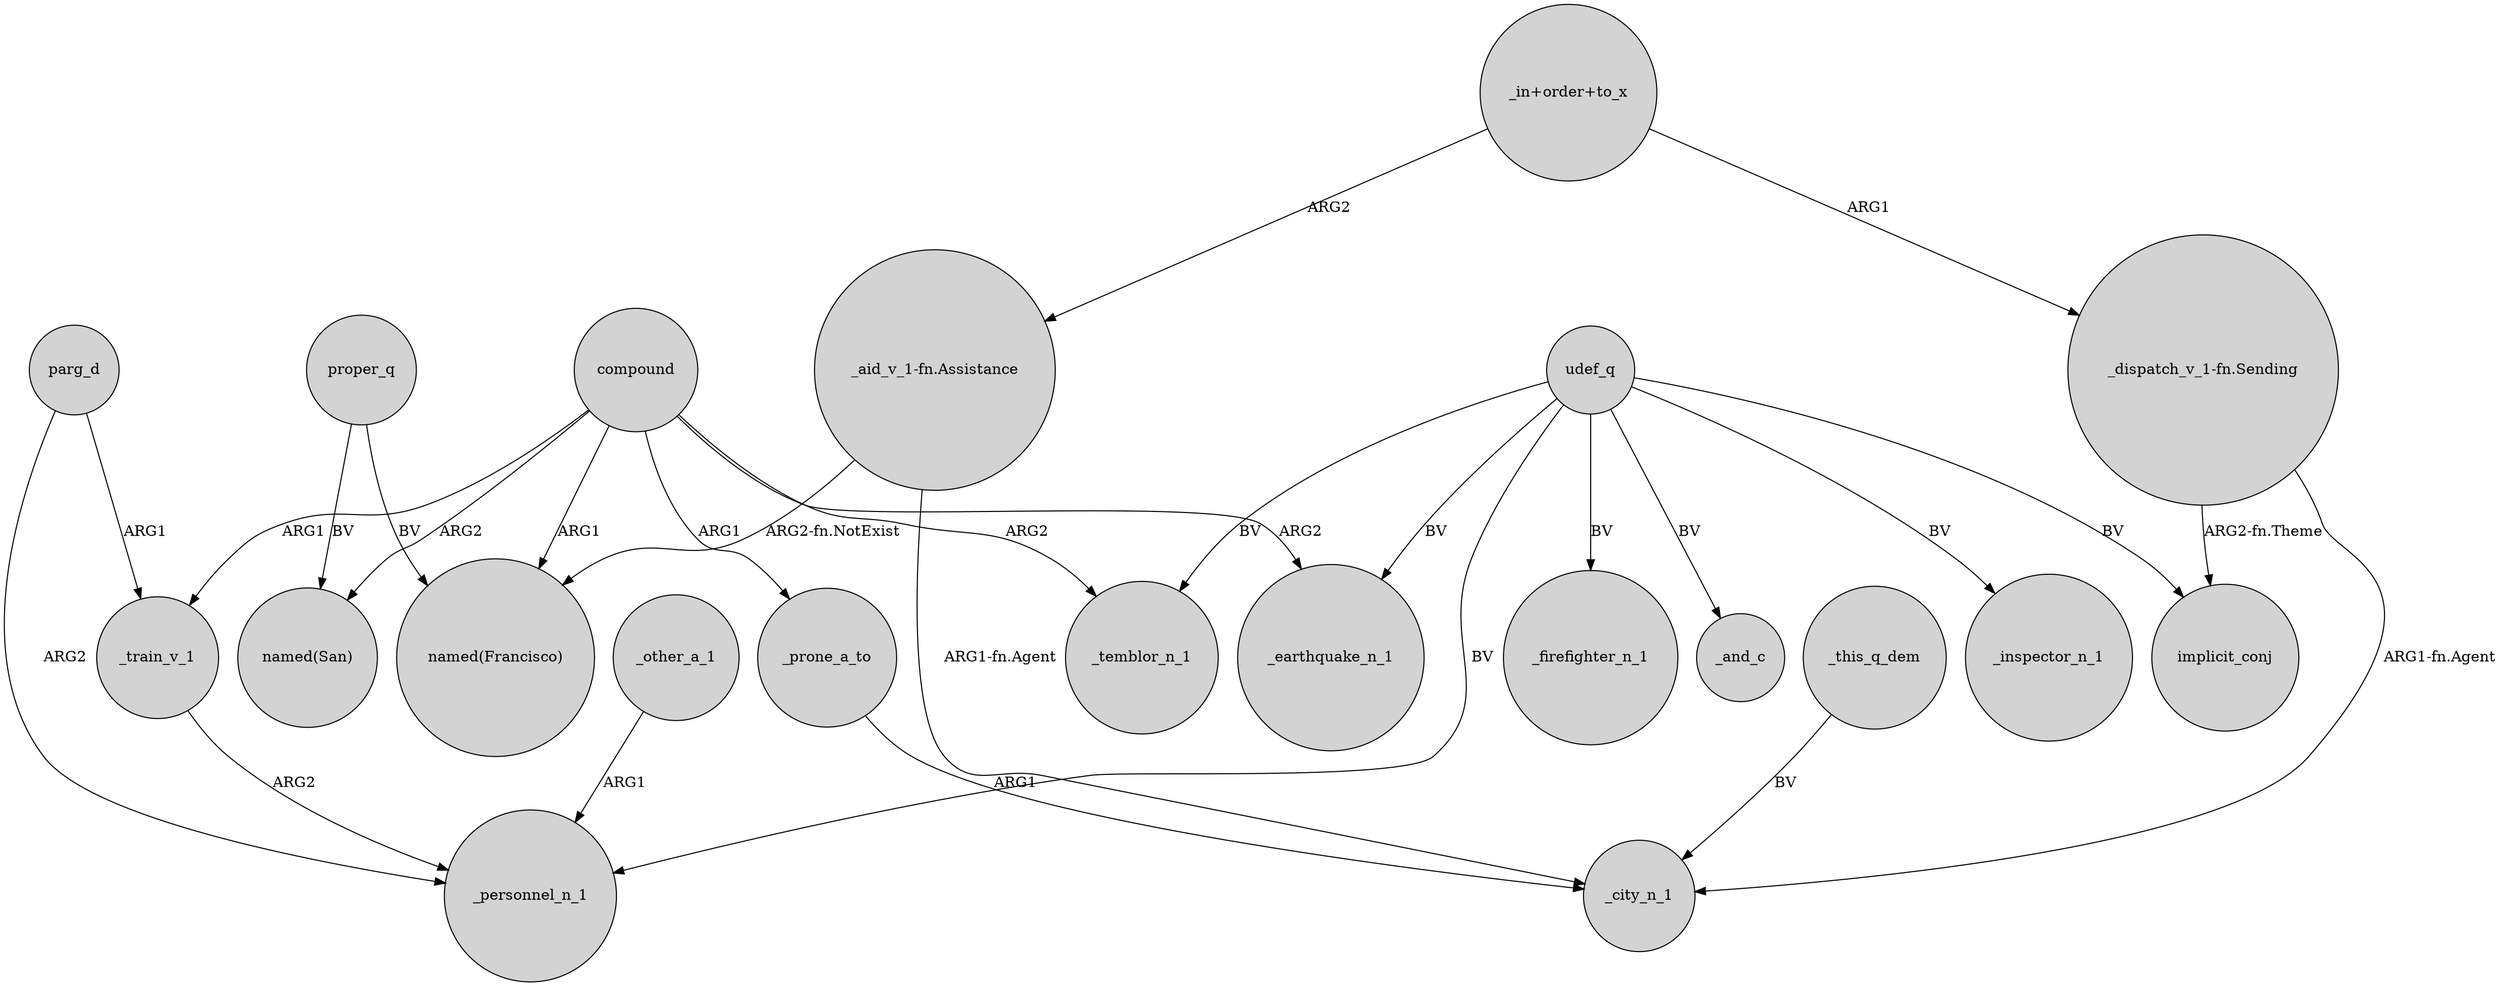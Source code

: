digraph {
	node [shape=circle style=filled]
	parg_d -> _personnel_n_1 [label=ARG2]
	_train_v_1 -> _personnel_n_1 [label=ARG2]
	compound -> _earthquake_n_1 [label=ARG2]
	"_dispatch_v_1-fn.Sending" -> _city_n_1 [label="ARG1-fn.Agent"]
	proper_q -> "named(Francisco)" [label=BV]
	compound -> "named(San)" [label=ARG2]
	"_dispatch_v_1-fn.Sending" -> implicit_conj [label="ARG2-fn.Theme"]
	udef_q -> implicit_conj [label=BV]
	"_aid_v_1-fn.Assistance" -> "named(Francisco)" [label="ARG2-fn.NotExist"]
	parg_d -> _train_v_1 [label=ARG1]
	"_aid_v_1-fn.Assistance" -> _city_n_1 [label="ARG1-fn.Agent"]
	"_in+order+to_x" -> "_dispatch_v_1-fn.Sending" [label=ARG1]
	compound -> _temblor_n_1 [label=ARG2]
	compound -> "named(Francisco)" [label=ARG1]
	_prone_a_to -> _city_n_1 [label=ARG1]
	udef_q -> _temblor_n_1 [label=BV]
	udef_q -> _personnel_n_1 [label=BV]
	_other_a_1 -> _personnel_n_1 [label=ARG1]
	proper_q -> "named(San)" [label=BV]
	udef_q -> _firefighter_n_1 [label=BV]
	compound -> _prone_a_to [label=ARG1]
	udef_q -> _and_c [label=BV]
	"_in+order+to_x" -> "_aid_v_1-fn.Assistance" [label=ARG2]
	udef_q -> _inspector_n_1 [label=BV]
	compound -> _train_v_1 [label=ARG1]
	_this_q_dem -> _city_n_1 [label=BV]
	udef_q -> _earthquake_n_1 [label=BV]
}
